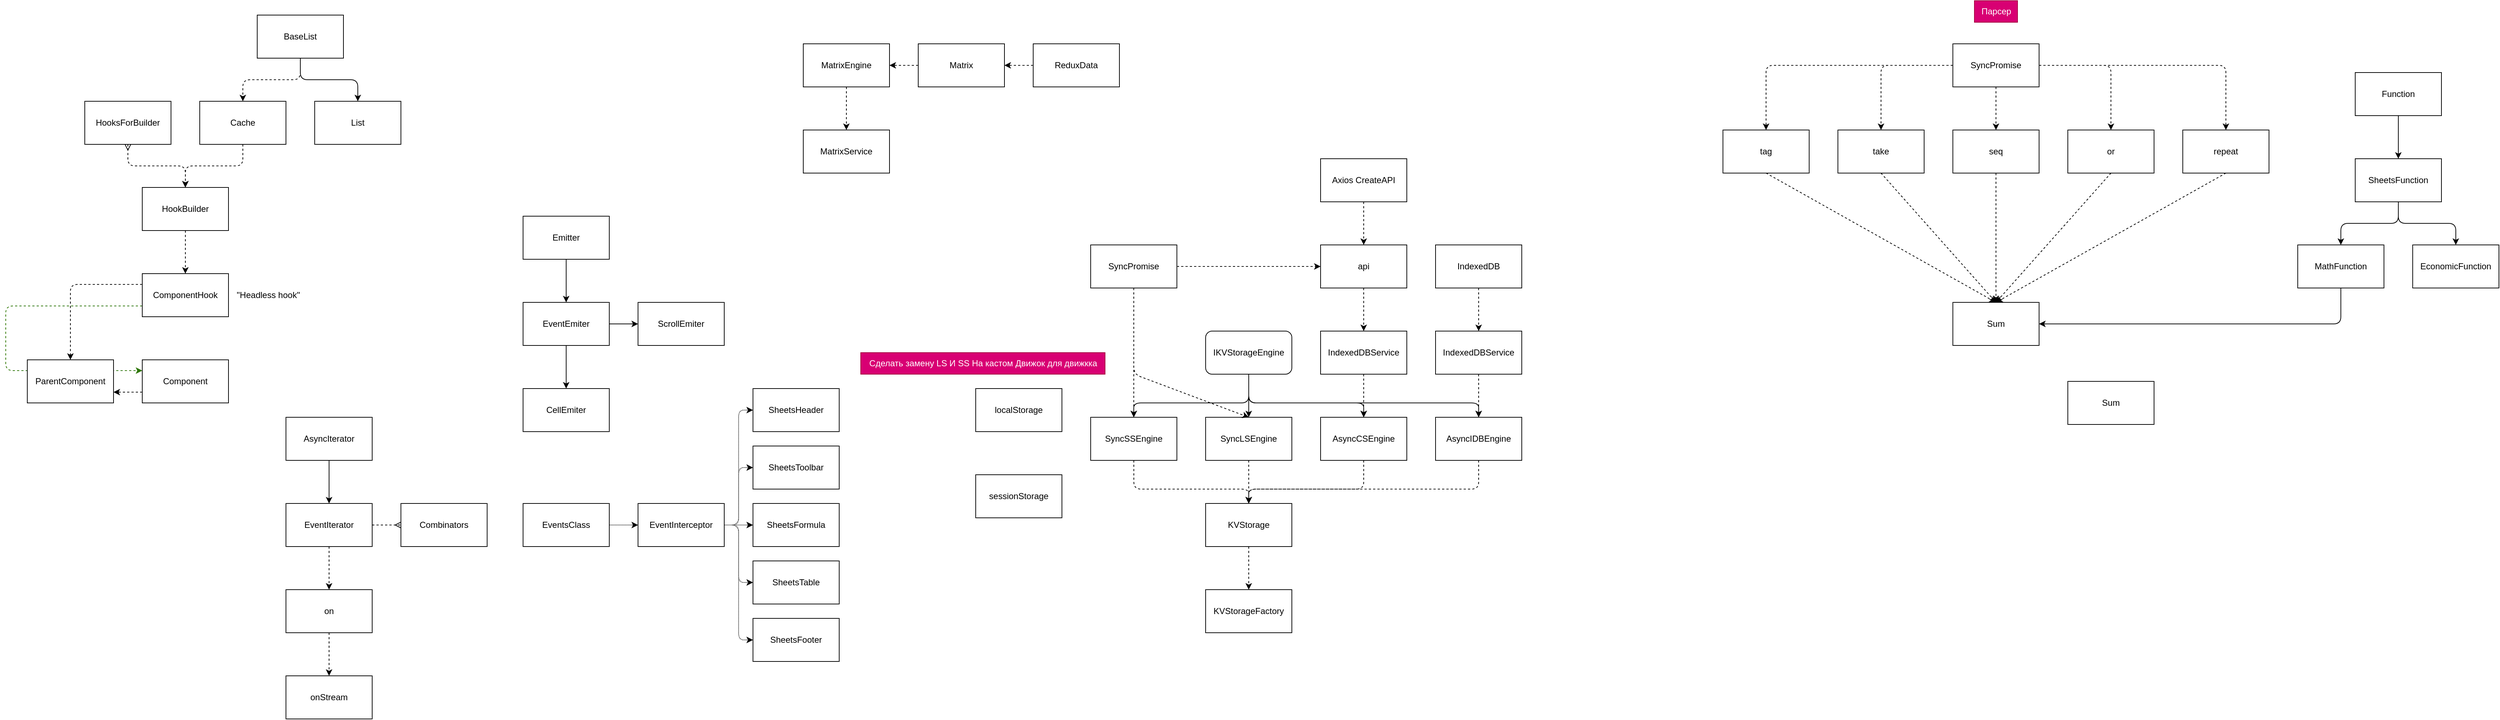 <mxfile>
    <diagram id="0gS6YwfwjhIOG5mVkhrx" name="Page-1">
        <mxGraphModel dx="4075" dy="1184" grid="1" gridSize="10" guides="1" tooltips="1" connect="1" arrows="1" fold="1" page="1" pageScale="1" pageWidth="850" pageHeight="1100" math="0" shadow="0">
            <root>
                <mxCell id="0"/>
                <mxCell id="1" parent="0"/>
                <mxCell id="5" style="edgeStyle=none;html=1;exitX=0;exitY=0.5;exitDx=0;exitDy=0;entryX=1;entryY=0.5;entryDx=0;entryDy=0;dashed=1;" parent="1" source="2" target="3" edge="1">
                    <mxGeometry relative="1" as="geometry"/>
                </mxCell>
                <mxCell id="2" value="Matrix" style="rounded=0;whiteSpace=wrap;html=1;" parent="1" vertex="1">
                    <mxGeometry x="200" y="80" width="120" height="60" as="geometry"/>
                </mxCell>
                <mxCell id="8" style="edgeStyle=none;html=1;entryX=0.5;entryY=0;entryDx=0;entryDy=0;dashed=1;" parent="1" source="3" target="6" edge="1">
                    <mxGeometry relative="1" as="geometry"/>
                </mxCell>
                <mxCell id="3" value="MatrixEngine" style="rounded=0;whiteSpace=wrap;html=1;" parent="1" vertex="1">
                    <mxGeometry x="40" y="80" width="120" height="60" as="geometry"/>
                </mxCell>
                <mxCell id="6" value="MatrixService" style="rounded=0;whiteSpace=wrap;html=1;" parent="1" vertex="1">
                    <mxGeometry x="40" y="200" width="120" height="60" as="geometry"/>
                </mxCell>
                <mxCell id="10" style="edgeStyle=none;html=1;entryX=1;entryY=0.5;entryDx=0;entryDy=0;dashed=1;" parent="1" source="9" target="2" edge="1">
                    <mxGeometry relative="1" as="geometry"/>
                </mxCell>
                <mxCell id="9" value="ReduxData" style="rounded=0;whiteSpace=wrap;html=1;" parent="1" vertex="1">
                    <mxGeometry x="360" y="80" width="120" height="60" as="geometry"/>
                </mxCell>
                <mxCell id="15" style="edgeStyle=none;html=1;entryX=0;entryY=0.5;entryDx=0;entryDy=0;strokeWidth=1;" parent="1" source="13" target="14" edge="1">
                    <mxGeometry relative="1" as="geometry"/>
                </mxCell>
                <mxCell id="23" style="html=1;entryX=0.5;entryY=0;entryDx=0;entryDy=0;strokeWidth=1;edgeStyle=elbowEdgeStyle;elbow=vertical;" parent="1" source="13" target="16" edge="1">
                    <mxGeometry relative="1" as="geometry"/>
                </mxCell>
                <mxCell id="13" value="EventEmiter" style="rounded=0;whiteSpace=wrap;html=1;" parent="1" vertex="1">
                    <mxGeometry x="-350" y="440" width="120" height="60" as="geometry"/>
                </mxCell>
                <mxCell id="14" value="ScrollEmiter" style="rounded=0;whiteSpace=wrap;html=1;" parent="1" vertex="1">
                    <mxGeometry x="-190" y="440" width="120" height="60" as="geometry"/>
                </mxCell>
                <mxCell id="16" value="CellEmiter" style="rounded=0;whiteSpace=wrap;html=1;" parent="1" vertex="1">
                    <mxGeometry x="-350" y="560" width="120" height="60" as="geometry"/>
                </mxCell>
                <mxCell id="25" style="edgeStyle=elbowEdgeStyle;elbow=vertical;html=1;entryX=0.5;entryY=0;entryDx=0;entryDy=0;strokeWidth=1;" parent="1" source="24" target="13" edge="1">
                    <mxGeometry relative="1" as="geometry"/>
                </mxCell>
                <mxCell id="24" value="Emitter" style="rounded=0;whiteSpace=wrap;html=1;" parent="1" vertex="1">
                    <mxGeometry x="-350" y="320" width="120" height="60" as="geometry"/>
                </mxCell>
                <mxCell id="30" style="edgeStyle=orthogonalEdgeStyle;html=1;entryX=0.5;entryY=0;entryDx=0;entryDy=0;strokeWidth=1;elbow=vertical;" parent="1" source="28" target="29" edge="1">
                    <mxGeometry relative="1" as="geometry"/>
                </mxCell>
                <mxCell id="34" style="edgeStyle=orthogonalEdgeStyle;html=1;entryX=0.5;entryY=0;entryDx=0;entryDy=0;strokeWidth=1;elbow=vertical;dashed=1;" parent="1" source="28" target="33" edge="1">
                    <mxGeometry relative="1" as="geometry"/>
                </mxCell>
                <mxCell id="28" value="BaseList" style="rounded=0;whiteSpace=wrap;html=1;" parent="1" vertex="1">
                    <mxGeometry x="-720" y="40" width="120" height="60" as="geometry"/>
                </mxCell>
                <mxCell id="29" value="List" style="rounded=0;whiteSpace=wrap;html=1;" parent="1" vertex="1">
                    <mxGeometry x="-640" y="160" width="120" height="60" as="geometry"/>
                </mxCell>
                <mxCell id="37" style="edgeStyle=orthogonalEdgeStyle;html=1;entryX=0.5;entryY=0;entryDx=0;entryDy=0;dashed=1;strokeWidth=1;elbow=vertical;" parent="1" source="33" target="36" edge="1">
                    <mxGeometry relative="1" as="geometry"/>
                </mxCell>
                <mxCell id="33" value="Cache" style="rounded=0;whiteSpace=wrap;html=1;" parent="1" vertex="1">
                    <mxGeometry x="-800" y="160" width="120" height="60" as="geometry"/>
                </mxCell>
                <mxCell id="38" style="edgeStyle=orthogonalEdgeStyle;html=1;entryX=0.5;entryY=0;entryDx=0;entryDy=0;dashed=1;strokeWidth=1;elbow=vertical;startArrow=ERmany;startFill=0;" parent="1" source="35" target="36" edge="1">
                    <mxGeometry relative="1" as="geometry"/>
                </mxCell>
                <mxCell id="35" value="HooksForBuilder" style="rounded=0;whiteSpace=wrap;html=1;" parent="1" vertex="1">
                    <mxGeometry x="-960" y="160" width="120" height="60" as="geometry"/>
                </mxCell>
                <mxCell id="40" style="edgeStyle=orthogonalEdgeStyle;html=1;entryX=0.5;entryY=0;entryDx=0;entryDy=0;dashed=1;strokeWidth=1;startArrow=none;startFill=0;endArrow=classic;endFill=1;elbow=vertical;" parent="1" source="36" target="39" edge="1">
                    <mxGeometry relative="1" as="geometry"/>
                </mxCell>
                <mxCell id="36" value="HookBuilder" style="rounded=0;whiteSpace=wrap;html=1;" parent="1" vertex="1">
                    <mxGeometry x="-880" y="280" width="120" height="60" as="geometry"/>
                </mxCell>
                <mxCell id="42" style="edgeStyle=orthogonalEdgeStyle;html=1;entryX=0.5;entryY=0;entryDx=0;entryDy=0;dashed=1;strokeWidth=1;startArrow=none;startFill=0;endArrow=classic;endFill=1;elbow=vertical;exitX=0;exitY=0.25;exitDx=0;exitDy=0;" parent="1" source="39" target="41" edge="1">
                    <mxGeometry relative="1" as="geometry">
                        <Array as="points">
                            <mxPoint x="-980" y="415"/>
                        </Array>
                    </mxGeometry>
                </mxCell>
                <mxCell id="48" style="edgeStyle=orthogonalEdgeStyle;html=1;entryX=0;entryY=0.25;entryDx=0;entryDy=0;dashed=1;strokeWidth=1;startArrow=none;startFill=0;endArrow=classic;endFill=1;elbow=vertical;fillColor=#60a917;strokeColor=#2D7600;exitX=0;exitY=0.75;exitDx=0;exitDy=0;" parent="1" source="39" target="43" edge="1">
                    <mxGeometry relative="1" as="geometry">
                        <Array as="points">
                            <mxPoint x="-1070" y="445"/>
                            <mxPoint x="-1070" y="535"/>
                        </Array>
                    </mxGeometry>
                </mxCell>
                <mxCell id="39" value="ComponentHook" style="rounded=0;whiteSpace=wrap;html=1;" parent="1" vertex="1">
                    <mxGeometry x="-880" y="400" width="120" height="60" as="geometry"/>
                </mxCell>
                <mxCell id="41" value="ParentComponent" style="rounded=0;whiteSpace=wrap;html=1;" parent="1" vertex="1">
                    <mxGeometry x="-1040" y="520" width="120" height="60" as="geometry"/>
                </mxCell>
                <mxCell id="44" style="edgeStyle=orthogonalEdgeStyle;html=1;entryX=1;entryY=0.75;entryDx=0;entryDy=0;dashed=1;strokeWidth=1;startArrow=none;startFill=0;endArrow=classic;endFill=1;elbow=vertical;exitX=0;exitY=0.75;exitDx=0;exitDy=0;" parent="1" source="43" target="41" edge="1">
                    <mxGeometry relative="1" as="geometry"/>
                </mxCell>
                <mxCell id="43" value="Component" style="rounded=0;whiteSpace=wrap;html=1;" parent="1" vertex="1">
                    <mxGeometry x="-880" y="520" width="120" height="60" as="geometry"/>
                </mxCell>
                <mxCell id="45" value="&quot;Headless hook&quot;" style="text;html=1;align=center;verticalAlign=middle;resizable=0;points=[];autosize=1;strokeColor=none;fillColor=none;" parent="1" vertex="1">
                    <mxGeometry x="-760" y="415" width="110" height="30" as="geometry"/>
                </mxCell>
                <mxCell id="51" style="edgeStyle=orthogonalEdgeStyle;html=1;entryX=0.5;entryY=0;entryDx=0;entryDy=0;strokeWidth=1;startArrow=none;startFill=0;endArrow=classic;endFill=1;elbow=vertical;" parent="1" source="49" target="50" edge="1">
                    <mxGeometry relative="1" as="geometry"/>
                </mxCell>
                <mxCell id="49" value="AsyncIterator" style="rounded=0;whiteSpace=wrap;html=1;" parent="1" vertex="1">
                    <mxGeometry x="-680" y="600" width="120" height="60" as="geometry"/>
                </mxCell>
                <mxCell id="54" style="edgeStyle=orthogonalEdgeStyle;html=1;entryX=0.5;entryY=0;entryDx=0;entryDy=0;strokeWidth=1;startArrow=none;startFill=0;endArrow=classic;endFill=1;elbow=vertical;dashed=1;" parent="1" source="50" target="52" edge="1">
                    <mxGeometry relative="1" as="geometry"/>
                </mxCell>
                <mxCell id="57" style="edgeStyle=orthogonalEdgeStyle;html=1;entryX=0;entryY=0.5;entryDx=0;entryDy=0;dashed=1;strokeWidth=1;startArrow=none;startFill=0;endArrow=ERmany;endFill=0;elbow=vertical;" parent="1" source="50" target="56" edge="1">
                    <mxGeometry relative="1" as="geometry"/>
                </mxCell>
                <mxCell id="50" value="EventIterator" style="rounded=0;whiteSpace=wrap;html=1;" parent="1" vertex="1">
                    <mxGeometry x="-680" y="720" width="120" height="60" as="geometry"/>
                </mxCell>
                <mxCell id="55" style="edgeStyle=orthogonalEdgeStyle;html=1;exitX=0.5;exitY=1;exitDx=0;exitDy=0;entryX=0.5;entryY=0;entryDx=0;entryDy=0;dashed=1;strokeWidth=1;startArrow=none;startFill=0;endArrow=classic;endFill=1;elbow=vertical;" parent="1" source="52" target="53" edge="1">
                    <mxGeometry relative="1" as="geometry"/>
                </mxCell>
                <mxCell id="52" value="on" style="rounded=0;whiteSpace=wrap;html=1;" parent="1" vertex="1">
                    <mxGeometry x="-680" y="840" width="120" height="60" as="geometry"/>
                </mxCell>
                <mxCell id="53" value="onStream" style="rounded=0;whiteSpace=wrap;html=1;" parent="1" vertex="1">
                    <mxGeometry x="-680" y="960" width="120" height="60" as="geometry"/>
                </mxCell>
                <mxCell id="56" value="Combinators" style="rounded=0;whiteSpace=wrap;html=1;" parent="1" vertex="1">
                    <mxGeometry x="-520" y="720" width="120" height="60" as="geometry"/>
                </mxCell>
                <mxCell id="65" style="edgeStyle=orthogonalEdgeStyle;html=1;entryX=0;entryY=0.5;entryDx=0;entryDy=0;dashed=1;strokeWidth=1;startArrow=none;startFill=0;endArrow=classic;endFill=1;elbow=vertical;dashPattern=1 1;" parent="1" source="60" target="61" edge="1">
                    <mxGeometry relative="1" as="geometry"/>
                </mxCell>
                <mxCell id="66" style="edgeStyle=orthogonalEdgeStyle;html=1;entryX=0;entryY=0.5;entryDx=0;entryDy=0;dashed=1;dashPattern=1 1;strokeWidth=1;startArrow=none;startFill=0;endArrow=classic;endFill=1;elbow=vertical;" parent="1" source="60" target="63" edge="1">
                    <mxGeometry relative="1" as="geometry"/>
                </mxCell>
                <mxCell id="68" style="edgeStyle=orthogonalEdgeStyle;html=1;entryX=0;entryY=0.5;entryDx=0;entryDy=0;dashed=1;dashPattern=1 1;strokeWidth=1;startArrow=none;startFill=0;endArrow=classic;endFill=1;elbow=vertical;" parent="1" source="60" target="67" edge="1">
                    <mxGeometry relative="1" as="geometry"/>
                </mxCell>
                <mxCell id="70" style="edgeStyle=orthogonalEdgeStyle;html=1;entryX=0;entryY=0.5;entryDx=0;entryDy=0;dashed=1;dashPattern=1 1;strokeWidth=1;startArrow=none;startFill=0;endArrow=classic;endFill=1;elbow=vertical;" parent="1" source="60" target="69" edge="1">
                    <mxGeometry relative="1" as="geometry"/>
                </mxCell>
                <mxCell id="72" style="edgeStyle=orthogonalEdgeStyle;html=1;entryX=0;entryY=0.5;entryDx=0;entryDy=0;dashed=1;dashPattern=1 1;strokeWidth=1;startArrow=none;startFill=0;endArrow=classic;endFill=1;elbow=vertical;" parent="1" source="60" target="71" edge="1">
                    <mxGeometry relative="1" as="geometry"/>
                </mxCell>
                <mxCell id="60" value="EventInterceptor" style="rounded=0;whiteSpace=wrap;html=1;" parent="1" vertex="1">
                    <mxGeometry x="-190" y="720" width="120" height="60" as="geometry"/>
                </mxCell>
                <mxCell id="61" value="SheetsHeader" style="rounded=0;whiteSpace=wrap;html=1;" parent="1" vertex="1">
                    <mxGeometry x="-30" y="560" width="120" height="60" as="geometry"/>
                </mxCell>
                <mxCell id="63" value="SheetsToolbar" style="rounded=0;whiteSpace=wrap;html=1;" parent="1" vertex="1">
                    <mxGeometry x="-30" y="640" width="120" height="60" as="geometry"/>
                </mxCell>
                <mxCell id="67" value="SheetsFormula" style="rounded=0;whiteSpace=wrap;html=1;" parent="1" vertex="1">
                    <mxGeometry x="-30" y="720" width="120" height="60" as="geometry"/>
                </mxCell>
                <mxCell id="69" value="SheetsTable" style="rounded=0;whiteSpace=wrap;html=1;" parent="1" vertex="1">
                    <mxGeometry x="-30" y="800" width="120" height="60" as="geometry"/>
                </mxCell>
                <mxCell id="71" value="SheetsFooter" style="rounded=0;whiteSpace=wrap;html=1;" parent="1" vertex="1">
                    <mxGeometry x="-30" y="880" width="120" height="60" as="geometry"/>
                </mxCell>
                <mxCell id="76" style="edgeStyle=orthogonalEdgeStyle;html=1;entryX=0;entryY=0.5;entryDx=0;entryDy=0;dashed=1;dashPattern=1 1;strokeWidth=1;startArrow=none;startFill=0;endArrow=classic;endFill=1;elbow=vertical;" parent="1" source="73" target="60" edge="1">
                    <mxGeometry relative="1" as="geometry"/>
                </mxCell>
                <mxCell id="73" value="EventsClass" style="rounded=0;whiteSpace=wrap;html=1;" parent="1" vertex="1">
                    <mxGeometry x="-350" y="720" width="120" height="60" as="geometry"/>
                </mxCell>
                <mxCell id="101" style="edgeStyle=orthogonalEdgeStyle;html=1;entryX=0.5;entryY=0;entryDx=0;entryDy=0;dashed=1;strokeWidth=1;startArrow=none;startFill=0;endArrow=classic;endFill=1;elbow=vertical;" parent="1" source="85" target="94" edge="1">
                    <mxGeometry relative="1" as="geometry"/>
                </mxCell>
                <mxCell id="85" value="KVStorage" style="rounded=0;whiteSpace=wrap;html=1;" parent="1" vertex="1">
                    <mxGeometry x="600" y="720" width="120" height="60" as="geometry"/>
                </mxCell>
                <mxCell id="88" style="edgeStyle=orthogonalEdgeStyle;html=1;entryX=0.5;entryY=0;entryDx=0;entryDy=0;strokeWidth=1;startArrow=none;startFill=0;endArrow=classic;endFill=1;elbow=vertical;" parent="1" source="86" target="87" edge="1">
                    <mxGeometry relative="1" as="geometry"/>
                </mxCell>
                <mxCell id="90" style="edgeStyle=orthogonalEdgeStyle;html=1;entryX=0.5;entryY=0;entryDx=0;entryDy=0;strokeWidth=1;startArrow=none;startFill=0;endArrow=classic;endFill=1;elbow=vertical;" parent="1" source="86" target="89" edge="1">
                    <mxGeometry relative="1" as="geometry">
                        <Array as="points">
                            <mxPoint x="660" y="580"/>
                            <mxPoint x="820" y="580"/>
                        </Array>
                    </mxGeometry>
                </mxCell>
                <mxCell id="96" style="edgeStyle=orthogonalEdgeStyle;html=1;entryX=0.5;entryY=0;entryDx=0;entryDy=0;strokeWidth=1;startArrow=none;startFill=0;endArrow=classic;endFill=1;elbow=vertical;" parent="1" source="86" target="93" edge="1">
                    <mxGeometry relative="1" as="geometry">
                        <Array as="points">
                            <mxPoint x="660" y="580"/>
                            <mxPoint x="980" y="580"/>
                        </Array>
                    </mxGeometry>
                </mxCell>
                <mxCell id="115" style="edgeStyle=orthogonalEdgeStyle;html=1;entryX=0.5;entryY=0;entryDx=0;entryDy=0;strokeWidth=1;startArrow=none;startFill=0;endArrow=classic;endFill=1;elbow=vertical;" parent="1" source="86" target="91" edge="1">
                    <mxGeometry relative="1" as="geometry">
                        <Array as="points">
                            <mxPoint x="660" y="580"/>
                            <mxPoint x="500" y="580"/>
                        </Array>
                    </mxGeometry>
                </mxCell>
                <mxCell id="86" value="IKVStorageEngine" style="rounded=1;whiteSpace=wrap;html=1;" parent="1" vertex="1">
                    <mxGeometry x="600" y="480" width="120" height="60" as="geometry"/>
                </mxCell>
                <mxCell id="98" style="edgeStyle=orthogonalEdgeStyle;html=1;strokeWidth=1;startArrow=none;startFill=0;endArrow=classic;endFill=1;elbow=vertical;dashed=1;" parent="1" source="87" edge="1">
                    <mxGeometry relative="1" as="geometry">
                        <mxPoint x="660" y="720" as="targetPoint"/>
                    </mxGeometry>
                </mxCell>
                <mxCell id="87" value="SyncLSEngine" style="rounded=0;whiteSpace=wrap;html=1;" parent="1" vertex="1">
                    <mxGeometry x="600" y="600" width="120" height="60" as="geometry"/>
                </mxCell>
                <mxCell id="99" style="edgeStyle=orthogonalEdgeStyle;html=1;entryX=0.5;entryY=0;entryDx=0;entryDy=0;strokeWidth=1;startArrow=none;startFill=0;endArrow=classic;endFill=1;elbow=vertical;dashed=1;" parent="1" source="89" target="85" edge="1">
                    <mxGeometry relative="1" as="geometry">
                        <Array as="points">
                            <mxPoint x="820" y="700"/>
                            <mxPoint x="660" y="700"/>
                        </Array>
                    </mxGeometry>
                </mxCell>
                <mxCell id="89" value="AsyncCSEngine" style="rounded=0;whiteSpace=wrap;html=1;" parent="1" vertex="1">
                    <mxGeometry x="760" y="600" width="120" height="60" as="geometry"/>
                </mxCell>
                <mxCell id="97" style="edgeStyle=orthogonalEdgeStyle;html=1;entryX=0.5;entryY=0;entryDx=0;entryDy=0;strokeWidth=1;startArrow=none;startFill=0;endArrow=classic;endFill=1;elbow=vertical;dashed=1;" parent="1" target="85" edge="1">
                    <mxGeometry relative="1" as="geometry">
                        <mxPoint x="500.053" y="660" as="sourcePoint"/>
                        <Array as="points">
                            <mxPoint x="500" y="700"/>
                            <mxPoint x="660" y="700"/>
                        </Array>
                    </mxGeometry>
                </mxCell>
                <mxCell id="91" value="SyncSSEngine" style="rounded=0;whiteSpace=wrap;html=1;" parent="1" vertex="1">
                    <mxGeometry x="440" y="600" width="120" height="60" as="geometry"/>
                </mxCell>
                <mxCell id="100" style="edgeStyle=orthogonalEdgeStyle;html=1;entryX=0.5;entryY=0;entryDx=0;entryDy=0;strokeWidth=1;startArrow=none;startFill=0;endArrow=classic;endFill=1;elbow=vertical;dashed=1;" parent="1" source="93" target="85" edge="1">
                    <mxGeometry relative="1" as="geometry">
                        <Array as="points">
                            <mxPoint x="980" y="700"/>
                            <mxPoint x="660" y="700"/>
                        </Array>
                    </mxGeometry>
                </mxCell>
                <mxCell id="93" value="AsyncIDBEngine" style="rounded=0;whiteSpace=wrap;html=1;" parent="1" vertex="1">
                    <mxGeometry x="920" y="600" width="120" height="60" as="geometry"/>
                </mxCell>
                <mxCell id="94" value="KVStorageFactory" style="rounded=0;whiteSpace=wrap;html=1;" parent="1" vertex="1">
                    <mxGeometry x="600" y="840" width="120" height="60" as="geometry"/>
                </mxCell>
                <mxCell id="104" style="edgeStyle=orthogonalEdgeStyle;html=1;entryX=0.5;entryY=0;entryDx=0;entryDy=0;dashed=1;strokeWidth=1;startArrow=none;startFill=0;endArrow=classic;endFill=1;elbow=vertical;" parent="1" source="102" target="103" edge="1">
                    <mxGeometry relative="1" as="geometry"/>
                </mxCell>
                <mxCell id="102" value="IndexedDB" style="rounded=0;whiteSpace=wrap;html=1;" parent="1" vertex="1">
                    <mxGeometry x="920" y="360" width="120" height="60" as="geometry"/>
                </mxCell>
                <mxCell id="105" style="edgeStyle=orthogonalEdgeStyle;html=1;entryX=0.5;entryY=0;entryDx=0;entryDy=0;dashed=1;strokeWidth=1;startArrow=none;startFill=0;endArrow=classic;endFill=1;elbow=vertical;" parent="1" source="103" target="93" edge="1">
                    <mxGeometry relative="1" as="geometry"/>
                </mxCell>
                <mxCell id="103" value="IndexedDBService" style="rounded=0;whiteSpace=wrap;html=1;" parent="1" vertex="1">
                    <mxGeometry x="920" y="480" width="120" height="60" as="geometry"/>
                </mxCell>
                <mxCell id="118" style="edgeStyle=orthogonalEdgeStyle;html=1;entryX=0;entryY=0.5;entryDx=0;entryDy=0;dashed=1;strokeWidth=1;startArrow=none;startFill=0;endArrow=classic;endFill=1;elbow=vertical;" parent="1" source="106" target="112" edge="1">
                    <mxGeometry relative="1" as="geometry"/>
                </mxCell>
                <mxCell id="119" style="edgeStyle=orthogonalEdgeStyle;html=1;entryX=0.5;entryY=0;entryDx=0;entryDy=0;dashed=1;strokeWidth=1;startArrow=none;startFill=0;endArrow=classic;endFill=1;elbow=vertical;" parent="1" source="106" target="91" edge="1">
                    <mxGeometry relative="1" as="geometry"/>
                </mxCell>
                <mxCell id="120" style="html=1;exitX=0.5;exitY=1;exitDx=0;exitDy=0;entryX=0.5;entryY=0;entryDx=0;entryDy=0;dashed=1;strokeWidth=1;startArrow=none;startFill=0;endArrow=classic;endFill=1;elbow=vertical;" parent="1" source="106" target="87" edge="1">
                    <mxGeometry relative="1" as="geometry">
                        <Array as="points">
                            <mxPoint x="500" y="540"/>
                        </Array>
                    </mxGeometry>
                </mxCell>
                <mxCell id="106" value="SyncPromise" style="rounded=0;whiteSpace=wrap;html=1;" parent="1" vertex="1">
                    <mxGeometry x="440" y="360" width="120" height="60" as="geometry"/>
                </mxCell>
                <mxCell id="114" style="edgeStyle=none;html=1;entryX=0.5;entryY=0;entryDx=0;entryDy=0;dashed=1;strokeWidth=1;startArrow=none;startFill=0;endArrow=classic;endFill=1;elbow=vertical;" parent="1" source="111" target="89" edge="1">
                    <mxGeometry relative="1" as="geometry"/>
                </mxCell>
                <mxCell id="111" value="IndexedDBService" style="rounded=0;whiteSpace=wrap;html=1;" parent="1" vertex="1">
                    <mxGeometry x="760" y="480" width="120" height="60" as="geometry"/>
                </mxCell>
                <mxCell id="113" style="edgeStyle=none;html=1;entryX=0.5;entryY=0;entryDx=0;entryDy=0;dashed=1;strokeWidth=1;startArrow=none;startFill=0;endArrow=classic;endFill=1;elbow=vertical;" parent="1" source="112" target="111" edge="1">
                    <mxGeometry relative="1" as="geometry"/>
                </mxCell>
                <mxCell id="112" value="api" style="rounded=0;whiteSpace=wrap;html=1;" parent="1" vertex="1">
                    <mxGeometry x="760" y="360" width="120" height="60" as="geometry"/>
                </mxCell>
                <mxCell id="117" style="edgeStyle=orthogonalEdgeStyle;html=1;entryX=0.5;entryY=0;entryDx=0;entryDy=0;strokeWidth=1;startArrow=none;startFill=0;endArrow=classic;endFill=1;elbow=vertical;dashed=1;" parent="1" source="116" target="112" edge="1">
                    <mxGeometry relative="1" as="geometry"/>
                </mxCell>
                <mxCell id="116" value="Axios CreateAPI" style="rounded=0;whiteSpace=wrap;html=1;" parent="1" vertex="1">
                    <mxGeometry x="760" y="240" width="120" height="60" as="geometry"/>
                </mxCell>
                <mxCell id="121" value="localStorage" style="rounded=0;whiteSpace=wrap;html=1;" parent="1" vertex="1">
                    <mxGeometry x="280" y="560" width="120" height="60" as="geometry"/>
                </mxCell>
                <mxCell id="122" value="sessionStorage" style="rounded=0;whiteSpace=wrap;html=1;" parent="1" vertex="1">
                    <mxGeometry x="280" y="680" width="120" height="60" as="geometry"/>
                </mxCell>
                <mxCell id="123" value="Сделать замену LS И SS На кастом Движок для движкка" style="text;html=1;align=center;verticalAlign=middle;resizable=0;points=[];autosize=1;strokeColor=#A50040;fillColor=#d80073;fontColor=#ffffff;" parent="1" vertex="1">
                    <mxGeometry x="120" y="510" width="340" height="30" as="geometry"/>
                </mxCell>
                <mxCell id="157" style="edgeStyle=none;html=1;exitX=0.5;exitY=1;exitDx=0;exitDy=0;entryX=0.5;entryY=0;entryDx=0;entryDy=0;dashed=1;" parent="1" source="124" target="145" edge="1">
                    <mxGeometry relative="1" as="geometry"/>
                </mxCell>
                <mxCell id="124" value="tag" style="rounded=0;whiteSpace=wrap;html=1;" parent="1" vertex="1">
                    <mxGeometry x="1320" y="200" width="120" height="60" as="geometry"/>
                </mxCell>
                <mxCell id="126" style="edgeStyle=orthogonalEdgeStyle;html=1;entryX=0.5;entryY=0;entryDx=0;entryDy=0;dashed=1;" parent="1" source="125" target="124" edge="1">
                    <mxGeometry relative="1" as="geometry"/>
                </mxCell>
                <mxCell id="132" style="edgeStyle=orthogonalEdgeStyle;html=1;entryX=0.5;entryY=0;entryDx=0;entryDy=0;dashed=1;" parent="1" source="125" target="127" edge="1">
                    <mxGeometry relative="1" as="geometry"/>
                </mxCell>
                <mxCell id="133" style="edgeStyle=orthogonalEdgeStyle;html=1;entryX=0.5;entryY=0;entryDx=0;entryDy=0;dashed=1;" parent="1" source="125" target="128" edge="1">
                    <mxGeometry relative="1" as="geometry"/>
                </mxCell>
                <mxCell id="134" style="edgeStyle=orthogonalEdgeStyle;html=1;entryX=0.5;entryY=0;entryDx=0;entryDy=0;dashed=1;" parent="1" source="125" target="129" edge="1">
                    <mxGeometry relative="1" as="geometry"/>
                </mxCell>
                <mxCell id="135" style="edgeStyle=orthogonalEdgeStyle;html=1;entryX=0.5;entryY=0;entryDx=0;entryDy=0;dashed=1;" parent="1" source="125" target="130" edge="1">
                    <mxGeometry relative="1" as="geometry"/>
                </mxCell>
                <mxCell id="125" value="SyncPromise" style="rounded=0;whiteSpace=wrap;html=1;" parent="1" vertex="1">
                    <mxGeometry x="1640" y="80" width="120" height="60" as="geometry"/>
                </mxCell>
                <mxCell id="156" style="edgeStyle=none;html=1;exitX=0.5;exitY=1;exitDx=0;exitDy=0;entryX=0.5;entryY=0;entryDx=0;entryDy=0;dashed=1;" parent="1" source="127" target="145" edge="1">
                    <mxGeometry relative="1" as="geometry"/>
                </mxCell>
                <mxCell id="127" value="take" style="rounded=0;whiteSpace=wrap;html=1;" parent="1" vertex="1">
                    <mxGeometry x="1480" y="200" width="120" height="60" as="geometry"/>
                </mxCell>
                <mxCell id="155" style="edgeStyle=none;html=1;exitX=0.5;exitY=1;exitDx=0;exitDy=0;entryX=0.5;entryY=0;entryDx=0;entryDy=0;dashed=1;" parent="1" source="128" target="145" edge="1">
                    <mxGeometry relative="1" as="geometry"/>
                </mxCell>
                <mxCell id="128" value="seq" style="rounded=0;whiteSpace=wrap;html=1;" parent="1" vertex="1">
                    <mxGeometry x="1640" y="200" width="120" height="60" as="geometry"/>
                </mxCell>
                <mxCell id="154" style="edgeStyle=none;html=1;exitX=0.5;exitY=1;exitDx=0;exitDy=0;dashed=1;entryX=0.5;entryY=0;entryDx=0;entryDy=0;" parent="1" source="129" target="145" edge="1">
                    <mxGeometry relative="1" as="geometry">
                        <mxPoint x="1700" y="360" as="targetPoint"/>
                    </mxGeometry>
                </mxCell>
                <mxCell id="129" value="or" style="rounded=0;whiteSpace=wrap;html=1;" parent="1" vertex="1">
                    <mxGeometry x="1800" y="200" width="120" height="60" as="geometry"/>
                </mxCell>
                <mxCell id="153" style="edgeStyle=none;html=1;exitX=0.5;exitY=1;exitDx=0;exitDy=0;entryX=0.5;entryY=0;entryDx=0;entryDy=0;dashed=1;" parent="1" source="130" target="145" edge="1">
                    <mxGeometry relative="1" as="geometry"/>
                </mxCell>
                <mxCell id="130" value="repeat" style="rounded=0;whiteSpace=wrap;html=1;" parent="1" vertex="1">
                    <mxGeometry x="1960" y="200" width="120" height="60" as="geometry"/>
                </mxCell>
                <mxCell id="136" value="Парсер" style="text;html=1;align=center;verticalAlign=middle;resizable=0;points=[];autosize=1;strokeColor=#A50040;fillColor=#d80073;fontColor=#ffffff;" parent="1" vertex="1">
                    <mxGeometry x="1670" y="20" width="60" height="30" as="geometry"/>
                </mxCell>
                <mxCell id="140" style="edgeStyle=orthogonalEdgeStyle;html=1;entryX=0.5;entryY=0;entryDx=0;entryDy=0;" parent="1" source="137" target="138" edge="1">
                    <mxGeometry relative="1" as="geometry"/>
                </mxCell>
                <mxCell id="137" value="Function" style="rounded=0;whiteSpace=wrap;html=1;" parent="1" vertex="1">
                    <mxGeometry x="2200" y="120" width="120" height="60" as="geometry"/>
                </mxCell>
                <mxCell id="143" style="edgeStyle=orthogonalEdgeStyle;html=1;entryX=0.5;entryY=0;entryDx=0;entryDy=0;" parent="1" source="138" target="141" edge="1">
                    <mxGeometry relative="1" as="geometry"/>
                </mxCell>
                <mxCell id="144" style="edgeStyle=orthogonalEdgeStyle;html=1;entryX=0.5;entryY=0;entryDx=0;entryDy=0;" parent="1" source="138" target="142" edge="1">
                    <mxGeometry relative="1" as="geometry"/>
                </mxCell>
                <mxCell id="138" value="SheetsFunction" style="rounded=0;whiteSpace=wrap;html=1;" parent="1" vertex="1">
                    <mxGeometry x="2200" y="240" width="120" height="60" as="geometry"/>
                </mxCell>
                <mxCell id="151" style="edgeStyle=orthogonalEdgeStyle;html=1;entryX=1;entryY=0.5;entryDx=0;entryDy=0;" parent="1" source="141" target="145" edge="1">
                    <mxGeometry relative="1" as="geometry">
                        <Array as="points">
                            <mxPoint x="2180" y="470"/>
                        </Array>
                    </mxGeometry>
                </mxCell>
                <mxCell id="141" value="MathFunction" style="rounded=0;whiteSpace=wrap;html=1;" parent="1" vertex="1">
                    <mxGeometry x="2120" y="360" width="120" height="60" as="geometry"/>
                </mxCell>
                <mxCell id="142" value="EconomicFunction" style="rounded=0;whiteSpace=wrap;html=1;" parent="1" vertex="1">
                    <mxGeometry x="2280" y="360" width="120" height="60" as="geometry"/>
                </mxCell>
                <mxCell id="145" value="Sum" style="rounded=0;whiteSpace=wrap;html=1;" parent="1" vertex="1">
                    <mxGeometry x="1640" y="440" width="120" height="60" as="geometry"/>
                </mxCell>
                <mxCell id="158" value="Sum" style="rounded=0;whiteSpace=wrap;html=1;" vertex="1" parent="1">
                    <mxGeometry x="1800" y="550" width="120" height="60" as="geometry"/>
                </mxCell>
            </root>
        </mxGraphModel>
    </diagram>
</mxfile>
